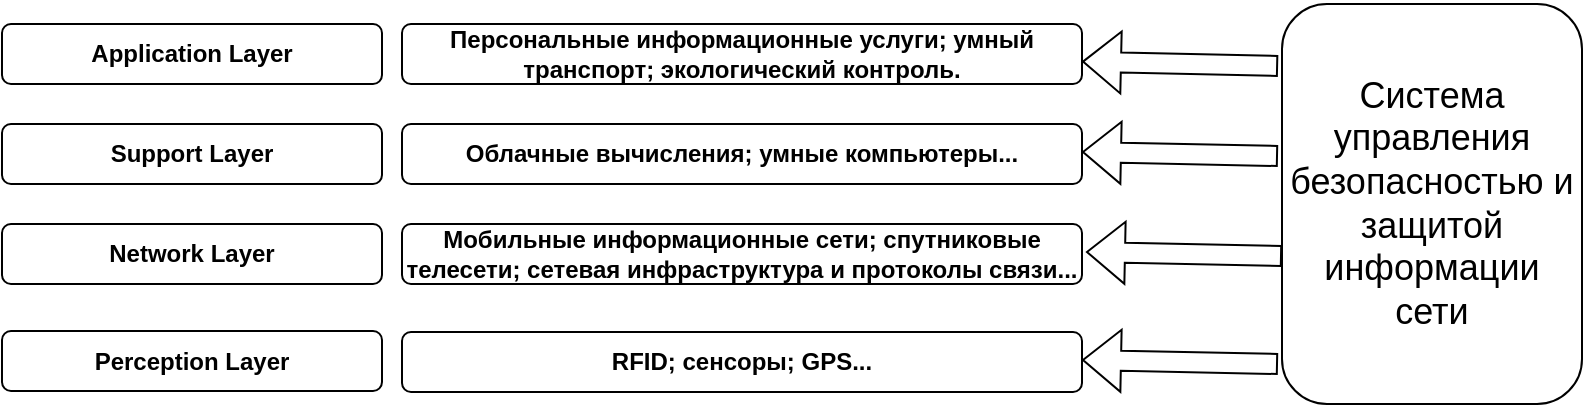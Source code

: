 <mxfile version="26.2.12" pages="3">
  <diagram name="Hình 1" id="ZxfOf9T7kEMFuql548Mm">
    <mxGraphModel grid="1" page="1" gridSize="10" guides="1" tooltips="1" connect="1" arrows="1" fold="1" pageScale="1" pageWidth="1169" pageHeight="827" math="0" shadow="0">
      <root>
        <mxCell id="0" />
        <mxCell id="1" parent="0" />
        <mxCell id="wh2loRZ-ZUrVZSqTB5qw-2" value="&lt;p class=&quot;&quot; data-end=&quot;90&quot; data-start=&quot;67&quot;&gt;&lt;strong data-end=&quot;88&quot; data-start=&quot;67&quot;&gt;Application Layer&lt;/strong&gt;&lt;/p&gt;" style="rounded=1;whiteSpace=wrap;html=1;" vertex="1" parent="1">
          <mxGeometry x="210" y="260" width="190" height="30" as="geometry" />
        </mxCell>
        <mxCell id="wh2loRZ-ZUrVZSqTB5qw-3" value="&lt;p class=&quot;&quot; data-end=&quot;90&quot; data-start=&quot;67&quot;&gt;&lt;strong data-end=&quot;88&quot; data-start=&quot;67&quot;&gt;Support Layer&lt;/strong&gt;&lt;/p&gt;" style="rounded=1;whiteSpace=wrap;html=1;" vertex="1" parent="1">
          <mxGeometry x="210" y="310" width="190" height="30" as="geometry" />
        </mxCell>
        <mxCell id="wh2loRZ-ZUrVZSqTB5qw-4" value="&lt;p class=&quot;&quot; data-end=&quot;90&quot; data-start=&quot;67&quot;&gt;&lt;strong data-end=&quot;88&quot; data-start=&quot;67&quot;&gt;Network Layer&lt;/strong&gt;&lt;/p&gt;" style="rounded=1;whiteSpace=wrap;html=1;" vertex="1" parent="1">
          <mxGeometry x="210" y="360" width="190" height="30" as="geometry" />
        </mxCell>
        <mxCell id="wh2loRZ-ZUrVZSqTB5qw-5" value="&lt;p class=&quot;&quot; data-end=&quot;90&quot; data-start=&quot;67&quot;&gt;&lt;strong data-end=&quot;88&quot; data-start=&quot;67&quot;&gt;Perception Layer&lt;/strong&gt;&lt;/p&gt;" style="rounded=1;whiteSpace=wrap;html=1;" vertex="1" parent="1">
          <mxGeometry x="210" y="413.5" width="190" height="30" as="geometry" />
        </mxCell>
        <mxCell id="wh2loRZ-ZUrVZSqTB5qw-7" value="&lt;p class=&quot;&quot; data-end=&quot;90&quot; data-start=&quot;67&quot;&gt;&lt;strong data-end=&quot;88&quot; data-start=&quot;67&quot;&gt;Персональные информационные услуги; умный транспорт; экологический контроль.&lt;/strong&gt;&lt;/p&gt;" style="rounded=1;whiteSpace=wrap;html=1;" vertex="1" parent="1">
          <mxGeometry x="410" y="260" width="340" height="30" as="geometry" />
        </mxCell>
        <mxCell id="wh2loRZ-ZUrVZSqTB5qw-8" value="&lt;p class=&quot;&quot; data-end=&quot;90&quot; data-start=&quot;67&quot;&gt;&lt;strong data-end=&quot;88&quot; data-start=&quot;67&quot;&gt;Облачные вычисления; умные компьютеры...&lt;/strong&gt;&lt;/p&gt;" style="rounded=1;whiteSpace=wrap;html=1;" vertex="1" parent="1">
          <mxGeometry x="410" y="310" width="340" height="30" as="geometry" />
        </mxCell>
        <mxCell id="wh2loRZ-ZUrVZSqTB5qw-9" value="&lt;p class=&quot;&quot; data-end=&quot;90&quot; data-start=&quot;67&quot;&gt;&lt;strong data-end=&quot;88&quot; data-start=&quot;67&quot;&gt;Мобильные информационные сети; спутниковые телесети; сетевая инфраструктура и протоколы связи...&lt;/strong&gt;&lt;/p&gt;" style="rounded=1;whiteSpace=wrap;html=1;" vertex="1" parent="1">
          <mxGeometry x="410" y="360" width="340" height="30" as="geometry" />
        </mxCell>
        <mxCell id="wh2loRZ-ZUrVZSqTB5qw-10" value="&lt;p class=&quot;&quot; data-end=&quot;90&quot; data-start=&quot;67&quot;&gt;&lt;strong data-end=&quot;88&quot; data-start=&quot;67&quot;&gt;RFID; сенсоры; GPS...&lt;/strong&gt;&lt;/p&gt;" style="rounded=1;whiteSpace=wrap;html=1;" vertex="1" parent="1">
          <mxGeometry x="410" y="414" width="340" height="30" as="geometry" />
        </mxCell>
        <mxCell id="wh2loRZ-ZUrVZSqTB5qw-11" value="&lt;font style=&quot;font-size: 18px;&quot;&gt;Система управления безопасностью и защитой информации сети&lt;/font&gt;" style="rounded=1;whiteSpace=wrap;html=1;" vertex="1" parent="1">
          <mxGeometry x="850" y="250" width="150" height="200" as="geometry" />
        </mxCell>
        <mxCell id="wh2loRZ-ZUrVZSqTB5qw-12" value="" style="shape=flexArrow;endArrow=classic;html=1;rounded=0;exitX=-0.013;exitY=0.155;exitDx=0;exitDy=0;exitPerimeter=0;" edge="1" parent="1" source="wh2loRZ-ZUrVZSqTB5qw-11" target="wh2loRZ-ZUrVZSqTB5qw-7">
          <mxGeometry width="50" height="50" relative="1" as="geometry">
            <mxPoint x="560" y="420" as="sourcePoint" />
            <mxPoint x="610" y="370" as="targetPoint" />
          </mxGeometry>
        </mxCell>
        <mxCell id="wh2loRZ-ZUrVZSqTB5qw-13" value="" style="shape=flexArrow;endArrow=classic;html=1;rounded=0;exitX=-0.013;exitY=0.155;exitDx=0;exitDy=0;exitPerimeter=0;" edge="1" parent="1">
          <mxGeometry width="50" height="50" relative="1" as="geometry">
            <mxPoint x="848" y="326" as="sourcePoint" />
            <mxPoint x="750" y="324" as="targetPoint" />
          </mxGeometry>
        </mxCell>
        <mxCell id="wh2loRZ-ZUrVZSqTB5qw-14" value="" style="shape=flexArrow;endArrow=classic;html=1;rounded=0;exitX=-0.013;exitY=0.155;exitDx=0;exitDy=0;exitPerimeter=0;" edge="1" parent="1">
          <mxGeometry width="50" height="50" relative="1" as="geometry">
            <mxPoint x="850" y="376" as="sourcePoint" />
            <mxPoint x="752" y="374" as="targetPoint" />
          </mxGeometry>
        </mxCell>
        <mxCell id="wh2loRZ-ZUrVZSqTB5qw-15" value="" style="shape=flexArrow;endArrow=classic;html=1;rounded=0;exitX=-0.013;exitY=0.155;exitDx=0;exitDy=0;exitPerimeter=0;" edge="1" parent="1">
          <mxGeometry width="50" height="50" relative="1" as="geometry">
            <mxPoint x="848" y="430" as="sourcePoint" />
            <mxPoint x="750" y="428" as="targetPoint" />
          </mxGeometry>
        </mxCell>
      </root>
    </mxGraphModel>
  </diagram>
  <diagram name="Hình 2" id="x-_Zxy6kd9ir4v8eKZuJ">
    <mxGraphModel grid="1" page="1" gridSize="10" guides="1" tooltips="1" connect="1" arrows="1" fold="1" pageScale="1" pageWidth="1169" pageHeight="827" math="0" shadow="0">
      <root>
        <mxCell id="KZwbcuYToH3Imo4fV_Ph-0" />
        <mxCell id="KZwbcuYToH3Imo4fV_Ph-1" parent="KZwbcuYToH3Imo4fV_Ph-0" />
        <mxCell id="KZwbcuYToH3Imo4fV_Ph-2" value="&lt;p class=&quot;&quot; data-end=&quot;90&quot; data-start=&quot;67&quot;&gt;&lt;strong data-end=&quot;88&quot; data-start=&quot;67&quot;&gt;Application Layer&lt;/strong&gt;&lt;/p&gt;" style="rounded=1;whiteSpace=wrap;html=1;" parent="KZwbcuYToH3Imo4fV_Ph-1" vertex="1">
          <mxGeometry x="210" y="260" width="190" height="30" as="geometry" />
        </mxCell>
        <mxCell id="KZwbcuYToH3Imo4fV_Ph-3" value="&lt;p class=&quot;&quot; data-end=&quot;90&quot; data-start=&quot;67&quot;&gt;&lt;strong data-end=&quot;88&quot; data-start=&quot;67&quot;&gt;Support Layer&lt;/strong&gt;&lt;/p&gt;" style="rounded=1;whiteSpace=wrap;html=1;" parent="KZwbcuYToH3Imo4fV_Ph-1" vertex="1">
          <mxGeometry x="210" y="310" width="190" height="30" as="geometry" />
        </mxCell>
        <mxCell id="KZwbcuYToH3Imo4fV_Ph-4" value="&lt;p class=&quot;&quot; data-end=&quot;90&quot; data-start=&quot;67&quot;&gt;&lt;strong data-end=&quot;88&quot; data-start=&quot;67&quot;&gt;Network Layer&lt;/strong&gt;&lt;/p&gt;" style="rounded=1;whiteSpace=wrap;html=1;" parent="KZwbcuYToH3Imo4fV_Ph-1" vertex="1">
          <mxGeometry x="210" y="360" width="190" height="30" as="geometry" />
        </mxCell>
        <mxCell id="KZwbcuYToH3Imo4fV_Ph-5" value="&lt;p class=&quot;&quot; data-end=&quot;90&quot; data-start=&quot;67&quot;&gt;&lt;strong data-end=&quot;88&quot; data-start=&quot;67&quot;&gt;Perception Layer&lt;/strong&gt;&lt;/p&gt;" style="rounded=1;whiteSpace=wrap;html=1;" parent="KZwbcuYToH3Imo4fV_Ph-1" vertex="1">
          <mxGeometry x="210" y="413.5" width="190" height="30" as="geometry" />
        </mxCell>
        <mxCell id="KZwbcuYToH3Imo4fV_Ph-6" value="&lt;p class=&quot;&quot; data-end=&quot;90&quot; data-start=&quot;67&quot;&gt;&lt;strong data-end=&quot;88&quot; data-start=&quot;67&quot;&gt;Аутентификация и согласование ключей; защита конфиденциальности; обучение и управление безопасностью&lt;/strong&gt;&lt;/p&gt;" style="rounded=1;whiteSpace=wrap;html=1;" parent="KZwbcuYToH3Imo4fV_Ph-1" vertex="1">
          <mxGeometry x="410" y="260" width="430" height="30" as="geometry" />
        </mxCell>
        <mxCell id="KZwbcuYToH3Imo4fV_Ph-7" value="&lt;p class=&quot;&quot; data-end=&quot;90&quot; data-start=&quot;67&quot;&gt;&lt;strong data-end=&quot;88&quot; data-start=&quot;67&quot;&gt;Безопасность многопользовательских вычислений; безопасность облачных вычислений; антивирус&lt;/strong&gt;&lt;/p&gt;" style="rounded=1;whiteSpace=wrap;html=1;" parent="KZwbcuYToH3Imo4fV_Ph-1" vertex="1">
          <mxGeometry x="410" y="310" width="430" height="30" as="geometry" />
        </mxCell>
        <mxCell id="KZwbcuYToH3Imo4fV_Ph-8" value="&lt;p class=&quot;&quot; data-end=&quot;90&quot; data-start=&quot;67&quot;&gt;&lt;strong data-end=&quot;88&quot; data-start=&quot;67&quot;&gt;Идентификация, аутентификация; защита от DDOS; криптографические механизмы; безопасность информационной связи&lt;/strong&gt;&lt;/p&gt;" style="rounded=1;whiteSpace=wrap;html=1;" parent="KZwbcuYToH3Imo4fV_Ph-1" vertex="1">
          <mxGeometry x="410" y="360" width="430" height="30" as="geometry" />
        </mxCell>
        <mxCell id="KZwbcuYToH3Imo4fV_Ph-9" value="&lt;p class=&quot;&quot; data-end=&quot;90&quot; data-start=&quot;67&quot;&gt;&lt;strong data-end=&quot;88&quot; data-start=&quot;67&quot;&gt;Лёгкие методы шифрования; защита данных сенсоров; согласование ключей&lt;/strong&gt;&lt;/p&gt;" style="rounded=1;whiteSpace=wrap;html=1;" parent="KZwbcuYToH3Imo4fV_Ph-1" vertex="1">
          <mxGeometry x="410" y="414" width="430" height="30" as="geometry" />
        </mxCell>
      </root>
    </mxGraphModel>
  </diagram>
  <diagram id="r2N-YCXLHhgb2cM9G6We" name="Trang-3">
    <mxGraphModel grid="1" page="1" gridSize="10" guides="1" tooltips="1" connect="1" arrows="1" fold="1" pageScale="1" pageWidth="1169" pageHeight="827" math="0" shadow="0">
      <root>
        <mxCell id="0" />
        <mxCell id="1" parent="0" />
        <mxCell id="FmquaESm0X0wwE94FGeD-1" value="TCP/IP/IPSec Stack" style="rounded=1;whiteSpace=wrap;html=1;" vertex="1" parent="1">
          <mxGeometry x="470" y="160" width="240" height="40" as="geometry" />
        </mxCell>
        <mxCell id="FmquaESm0X0wwE94FGeD-16" style="edgeStyle=orthogonalEdgeStyle;rounded=0;orthogonalLoop=1;jettySize=auto;html=1;entryX=0.5;entryY=0;entryDx=0;entryDy=0;" edge="1" parent="1" source="FmquaESm0X0wwE94FGeD-2" target="FmquaESm0X0wwE94FGeD-4">
          <mxGeometry relative="1" as="geometry" />
        </mxCell>
        <mxCell id="FmquaESm0X0wwE94FGeD-2" value="Application" style="rounded=1;whiteSpace=wrap;html=1;" vertex="1" parent="1">
          <mxGeometry x="400" y="220" width="150" height="40" as="geometry" />
        </mxCell>
        <mxCell id="FmquaESm0X0wwE94FGeD-21" style="edgeStyle=orthogonalEdgeStyle;rounded=0;orthogonalLoop=1;jettySize=auto;html=1;entryX=0.5;entryY=0;entryDx=0;entryDy=0;" edge="1" parent="1" source="FmquaESm0X0wwE94FGeD-3" target="FmquaESm0X0wwE94FGeD-5">
          <mxGeometry relative="1" as="geometry" />
        </mxCell>
        <mxCell id="FmquaESm0X0wwE94FGeD-3" value="Application" style="rounded=1;whiteSpace=wrap;html=1;" vertex="1" parent="1">
          <mxGeometry x="585" y="220" width="150" height="40" as="geometry" />
        </mxCell>
        <mxCell id="FmquaESm0X0wwE94FGeD-17" style="edgeStyle=orthogonalEdgeStyle;rounded=0;orthogonalLoop=1;jettySize=auto;html=1;entryX=0.5;entryY=0;entryDx=0;entryDy=0;" edge="1" parent="1" source="FmquaESm0X0wwE94FGeD-4" target="FmquaESm0X0wwE94FGeD-6">
          <mxGeometry relative="1" as="geometry" />
        </mxCell>
        <mxCell id="FmquaESm0X0wwE94FGeD-4" value="TCP/IP" style="rounded=1;whiteSpace=wrap;html=1;" vertex="1" parent="1">
          <mxGeometry x="400" y="290" width="150" height="40" as="geometry" />
        </mxCell>
        <mxCell id="FmquaESm0X0wwE94FGeD-22" style="edgeStyle=orthogonalEdgeStyle;rounded=0;orthogonalLoop=1;jettySize=auto;html=1;" edge="1" parent="1" source="FmquaESm0X0wwE94FGeD-5" target="FmquaESm0X0wwE94FGeD-7">
          <mxGeometry relative="1" as="geometry" />
        </mxCell>
        <mxCell id="FmquaESm0X0wwE94FGeD-5" value="TCP/UDP" style="rounded=1;whiteSpace=wrap;html=1;" vertex="1" parent="1">
          <mxGeometry x="585" y="290" width="150" height="40" as="geometry" />
        </mxCell>
        <mxCell id="FmquaESm0X0wwE94FGeD-18" style="edgeStyle=orthogonalEdgeStyle;rounded=0;orthogonalLoop=1;jettySize=auto;html=1;entryX=0.5;entryY=0;entryDx=0;entryDy=0;" edge="1" parent="1" source="FmquaESm0X0wwE94FGeD-6" target="FmquaESm0X0wwE94FGeD-8">
          <mxGeometry relative="1" as="geometry" />
        </mxCell>
        <mxCell id="FmquaESm0X0wwE94FGeD-6" value="IP/IPSec" style="rounded=1;whiteSpace=wrap;html=1;" vertex="1" parent="1">
          <mxGeometry x="400" y="360" width="150" height="40" as="geometry" />
        </mxCell>
        <mxCell id="FmquaESm0X0wwE94FGeD-23" style="edgeStyle=orthogonalEdgeStyle;rounded=0;orthogonalLoop=1;jettySize=auto;html=1;entryX=0.5;entryY=0;entryDx=0;entryDy=0;" edge="1" parent="1" source="FmquaESm0X0wwE94FGeD-7" target="FmquaESm0X0wwE94FGeD-9">
          <mxGeometry relative="1" as="geometry" />
        </mxCell>
        <mxCell id="FmquaESm0X0wwE94FGeD-7" value="IP" style="rounded=1;whiteSpace=wrap;html=1;" vertex="1" parent="1">
          <mxGeometry x="585" y="360" width="150" height="40" as="geometry" />
        </mxCell>
        <mxCell id="FmquaESm0X0wwE94FGeD-19" style="edgeStyle=orthogonalEdgeStyle;rounded=0;orthogonalLoop=1;jettySize=auto;html=1;entryX=0.5;entryY=0;entryDx=0;entryDy=0;" edge="1" parent="1" source="FmquaESm0X0wwE94FGeD-8" target="FmquaESm0X0wwE94FGeD-10">
          <mxGeometry relative="1" as="geometry" />
        </mxCell>
        <mxCell id="FmquaESm0X0wwE94FGeD-8" value="Data Link Layer" style="rounded=1;whiteSpace=wrap;html=1;" vertex="1" parent="1">
          <mxGeometry x="400" y="430" width="150" height="40" as="geometry" />
        </mxCell>
        <mxCell id="FmquaESm0X0wwE94FGeD-24" style="edgeStyle=orthogonalEdgeStyle;rounded=0;orthogonalLoop=1;jettySize=auto;html=1;entryX=0.5;entryY=0;entryDx=0;entryDy=0;" edge="1" parent="1" source="FmquaESm0X0wwE94FGeD-9" target="FmquaESm0X0wwE94FGeD-11">
          <mxGeometry relative="1" as="geometry" />
        </mxCell>
        <mxCell id="FmquaESm0X0wwE94FGeD-9" value="IPSec" style="rounded=1;whiteSpace=wrap;html=1;" vertex="1" parent="1">
          <mxGeometry x="585" y="430" width="150" height="40" as="geometry" />
        </mxCell>
        <mxCell id="FmquaESm0X0wwE94FGeD-10" value="Physical Layer" style="rounded=1;whiteSpace=wrap;html=1;" vertex="1" parent="1">
          <mxGeometry x="400" y="500" width="150" height="40" as="geometry" />
        </mxCell>
        <mxCell id="FmquaESm0X0wwE94FGeD-25" style="edgeStyle=orthogonalEdgeStyle;rounded=0;orthogonalLoop=1;jettySize=auto;html=1;entryX=0.5;entryY=0;entryDx=0;entryDy=0;" edge="1" parent="1" source="FmquaESm0X0wwE94FGeD-11" target="FmquaESm0X0wwE94FGeD-13">
          <mxGeometry relative="1" as="geometry" />
        </mxCell>
        <mxCell id="FmquaESm0X0wwE94FGeD-11" value="Data Link Layer" style="rounded=1;whiteSpace=wrap;html=1;" vertex="1" parent="1">
          <mxGeometry x="585" y="500" width="150" height="40" as="geometry" />
        </mxCell>
        <mxCell id="FmquaESm0X0wwE94FGeD-13" value="Physical Layer" style="rounded=1;whiteSpace=wrap;html=1;" vertex="1" parent="1">
          <mxGeometry x="585" y="570" width="150" height="40" as="geometry" />
        </mxCell>
        <mxCell id="FmquaESm0X0wwE94FGeD-14" value="IPSec implemented through integration with IP" style="rounded=1;whiteSpace=wrap;html=1;" vertex="1" parent="1">
          <mxGeometry x="290" y="640" width="260" height="40" as="geometry" />
        </mxCell>
        <mxCell id="FmquaESm0X0wwE94FGeD-15" value="IPSec is implemented independently of IP" style="rounded=1;whiteSpace=wrap;html=1;" vertex="1" parent="1">
          <mxGeometry x="585" y="640" width="260" height="40" as="geometry" />
        </mxCell>
        <mxCell id="FmquaESm0X0wwE94FGeD-20" style="edgeStyle=orthogonalEdgeStyle;rounded=0;orthogonalLoop=1;jettySize=auto;html=1;entryX=0.714;entryY=-0.023;entryDx=0;entryDy=0;entryPerimeter=0;" edge="1" parent="1" source="FmquaESm0X0wwE94FGeD-10" target="FmquaESm0X0wwE94FGeD-14">
          <mxGeometry relative="1" as="geometry" />
        </mxCell>
        <mxCell id="FmquaESm0X0wwE94FGeD-27" style="edgeStyle=orthogonalEdgeStyle;rounded=0;orthogonalLoop=1;jettySize=auto;html=1;entryX=0.288;entryY=0;entryDx=0;entryDy=0;entryPerimeter=0;" edge="1" parent="1" source="FmquaESm0X0wwE94FGeD-13" target="FmquaESm0X0wwE94FGeD-15">
          <mxGeometry relative="1" as="geometry" />
        </mxCell>
      </root>
    </mxGraphModel>
  </diagram>
</mxfile>
